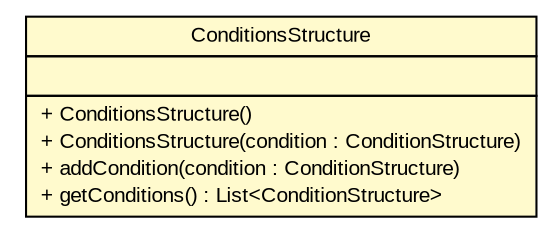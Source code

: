 #!/usr/local/bin/dot
#
# Class diagram 
# Generated by UMLGraph version R5_6 (http://www.umlgraph.org/)
#

digraph G {
	edge [fontname="arial",fontsize=10,labelfontname="arial",labelfontsize=10];
	node [fontname="arial",fontsize=10,shape=plaintext];
	nodesep=0.25;
	ranksep=0.5;
	// br.gov.to.sefaz.persistence.query.structure.where.ConditionsStructure
	c7983 [label=<<table title="br.gov.to.sefaz.persistence.query.structure.where.ConditionsStructure" border="0" cellborder="1" cellspacing="0" cellpadding="2" port="p" bgcolor="lemonChiffon" href="./ConditionsStructure.html">
		<tr><td><table border="0" cellspacing="0" cellpadding="1">
<tr><td align="center" balign="center"> ConditionsStructure </td></tr>
		</table></td></tr>
		<tr><td><table border="0" cellspacing="0" cellpadding="1">
<tr><td align="left" balign="left">  </td></tr>
		</table></td></tr>
		<tr><td><table border="0" cellspacing="0" cellpadding="1">
<tr><td align="left" balign="left"> + ConditionsStructure() </td></tr>
<tr><td align="left" balign="left"> + ConditionsStructure(condition : ConditionStructure) </td></tr>
<tr><td align="left" balign="left"> + addCondition(condition : ConditionStructure) </td></tr>
<tr><td align="left" balign="left"> + getConditions() : List&lt;ConditionStructure&gt; </td></tr>
		</table></td></tr>
		</table>>, URL="./ConditionsStructure.html", fontname="arial", fontcolor="black", fontsize=10.0];
}

